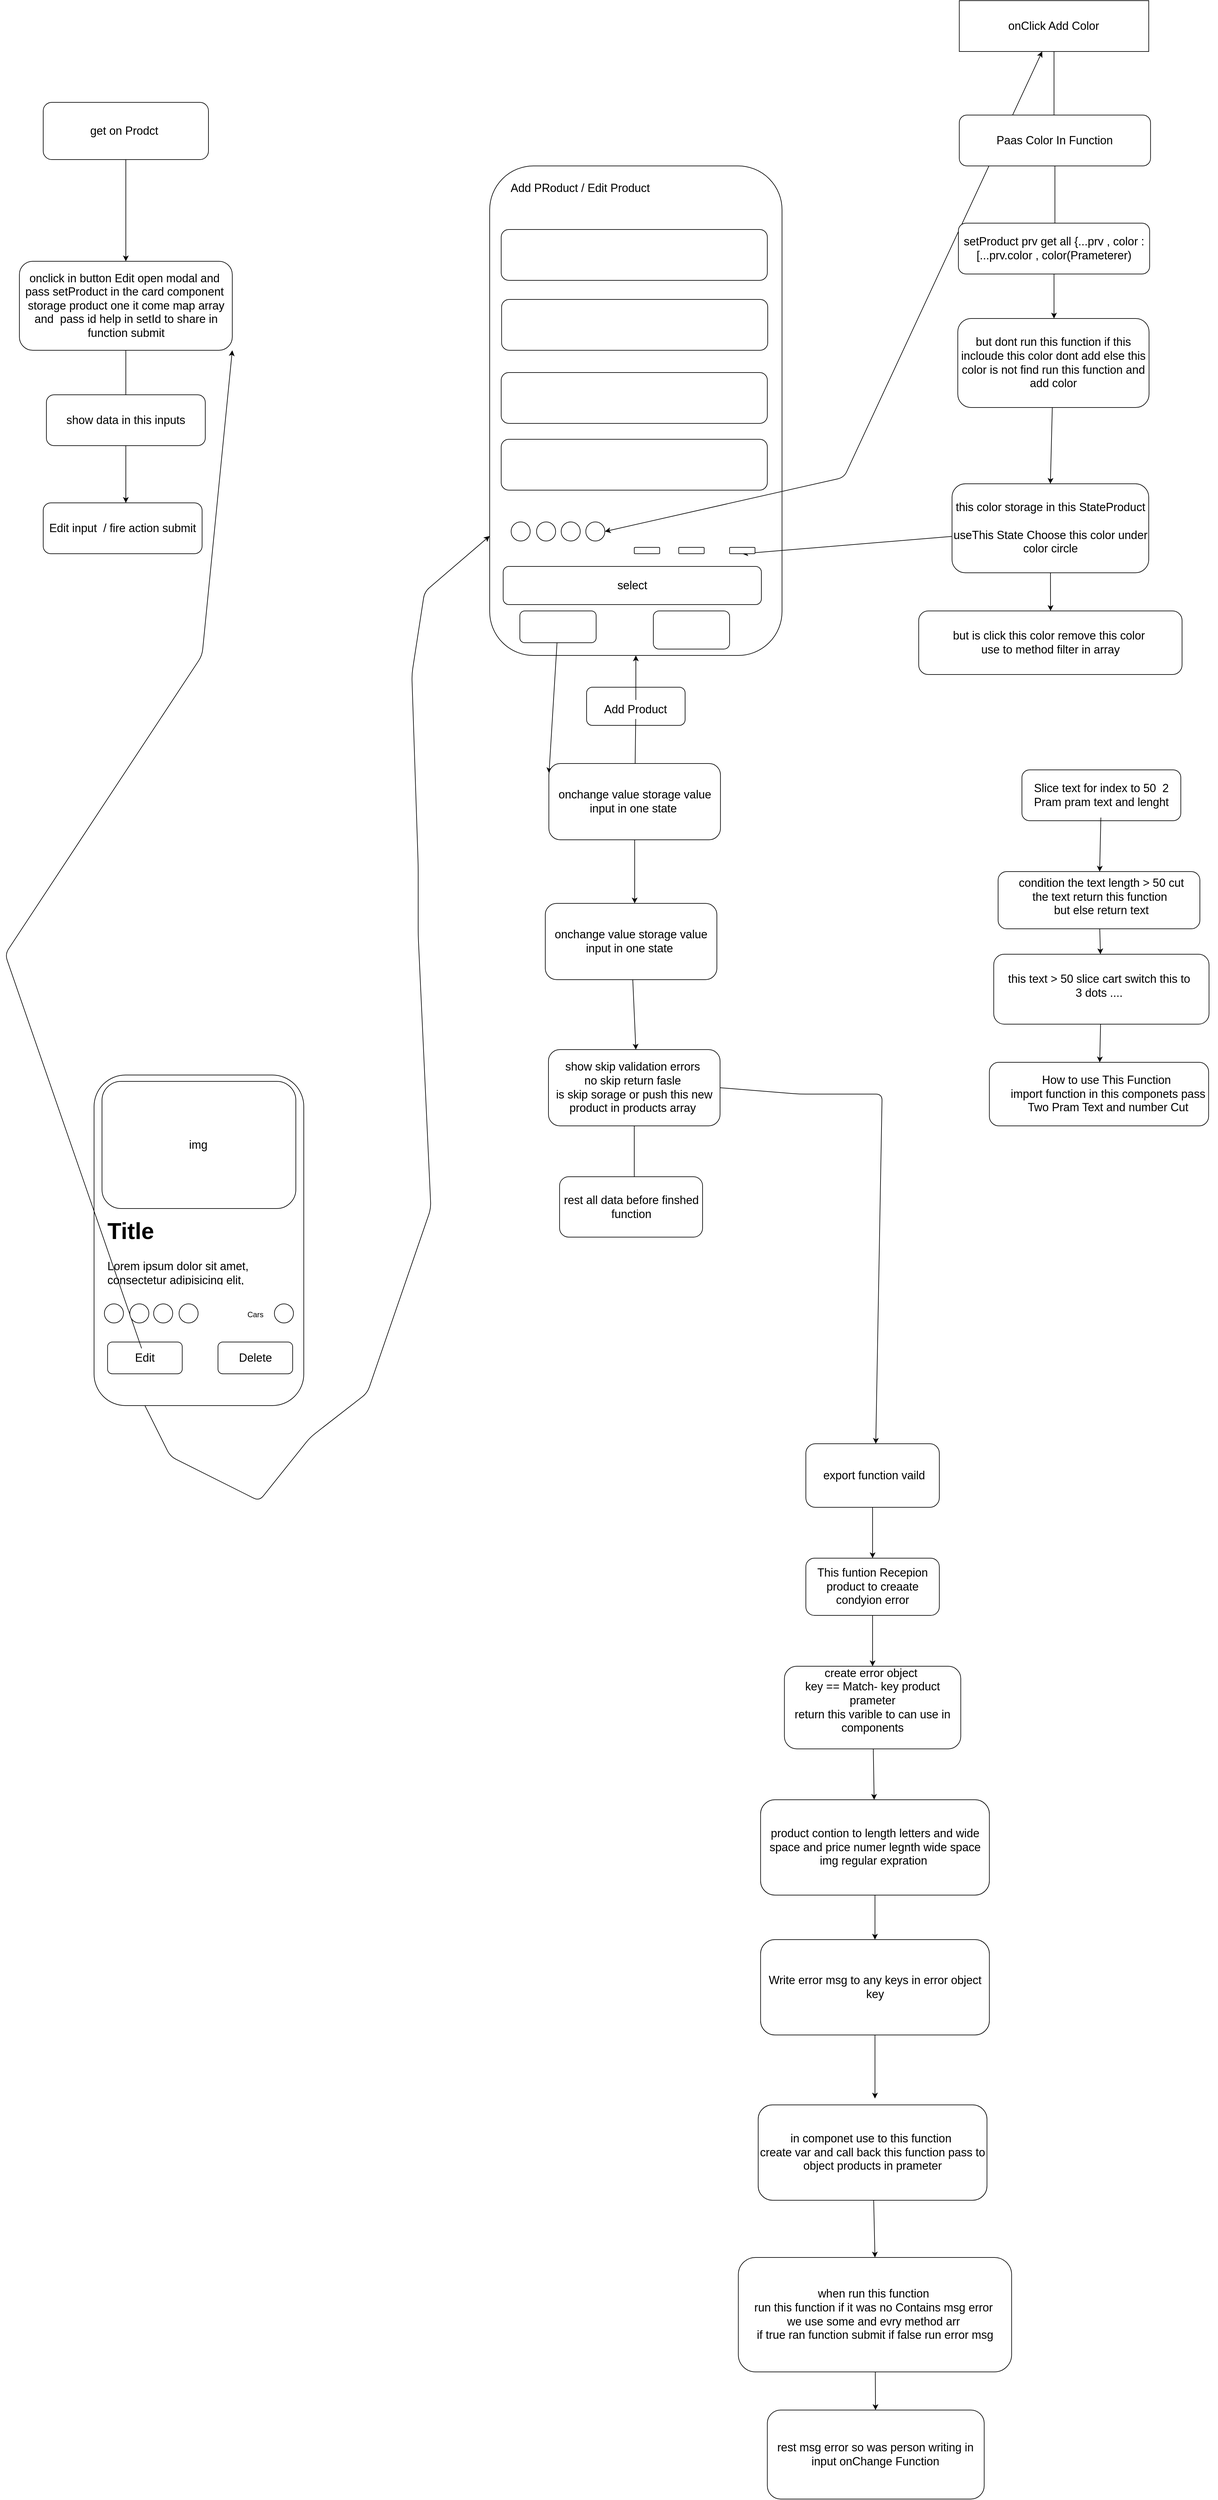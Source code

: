 <mxfile>
    <diagram id="tt_RWcuw7qBVZyhsoJGe" name="Page-1">
        <mxGraphModel dx="6140" dy="6696" grid="1" gridSize="10" guides="1" tooltips="1" connect="1" arrows="1" fold="1" page="1" pageScale="1" pageWidth="850" pageHeight="1100" math="0" shadow="0">
            <root>
                <mxCell id="0"/>
                <mxCell id="1" parent="0"/>
                <mxCell id="56" style="edgeStyle=none;html=1;fontSize=18;exitX=0;exitY=1;exitDx=0;exitDy=0;" edge="1" parent="1" source="33" target="54">
                    <mxGeometry relative="1" as="geometry">
                        <mxPoint x="-1190" y="130" as="sourcePoint"/>
                        <Array as="points">
                            <mxPoint x="-1020" y="80"/>
                            <mxPoint x="-880" y="150"/>
                            <mxPoint x="-800" y="50"/>
                            <mxPoint x="-710" y="-20"/>
                            <mxPoint x="-610" y="-310"/>
                            <mxPoint x="-630" y="-740"/>
                            <mxPoint x="-630" y="-850"/>
                            <mxPoint x="-640" y="-1150"/>
                            <mxPoint x="-620" y="-1280"/>
                        </Array>
                    </mxGeometry>
                </mxCell>
                <mxCell id="10" value="" style="rounded=1;whiteSpace=wrap;html=1;fontSize=18;" parent="1" vertex="1">
                    <mxGeometry x="-1140" y="-520" width="330" height="520" as="geometry"/>
                </mxCell>
                <mxCell id="11" value="" style="rounded=1;whiteSpace=wrap;html=1;fontSize=18;" parent="1" vertex="1">
                    <mxGeometry x="-1127.5" y="-510" width="305" height="200" as="geometry"/>
                </mxCell>
                <mxCell id="12" value="img" style="text;html=1;strokeColor=none;fillColor=none;align=center;verticalAlign=middle;whiteSpace=wrap;rounded=0;fontSize=18;" parent="1" vertex="1">
                    <mxGeometry x="-1006.25" y="-425" width="60" height="30" as="geometry"/>
                </mxCell>
                <mxCell id="13" value="&lt;h1&gt;Title&lt;/h1&gt;&lt;p&gt;Lorem ipsum dolor sit amet, consectetur adipisicing elit, sed do eiusmod tempor incididunt ut labore et dolore magna aliqua.&lt;/p&gt;" style="text;html=1;strokeColor=none;fillColor=none;spacing=5;spacingTop=-20;whiteSpace=wrap;overflow=hidden;rounded=0;fontSize=18;" parent="1" vertex="1">
                    <mxGeometry x="-1123.75" y="-310" width="237.5" height="120" as="geometry"/>
                </mxCell>
                <mxCell id="18" value="" style="ellipse;whiteSpace=wrap;html=1;aspect=fixed;fontSize=18;" parent="1" vertex="1">
                    <mxGeometry x="-1046.25" y="-160" width="30" height="30" as="geometry"/>
                </mxCell>
                <mxCell id="24" value="&lt;font style=&quot;font-size: 12px;&quot;&gt;Cars&lt;/font&gt;" style="text;html=1;strokeColor=none;fillColor=none;align=center;verticalAlign=middle;whiteSpace=wrap;rounded=0;fontSize=18;" parent="1" vertex="1">
                    <mxGeometry x="-916.25" y="-160" width="60" height="30" as="geometry"/>
                </mxCell>
                <mxCell id="25" value="" style="ellipse;whiteSpace=wrap;html=1;aspect=fixed;fontSize=18;" parent="1" vertex="1">
                    <mxGeometry x="-856.25" y="-160" width="30" height="30" as="geometry"/>
                </mxCell>
                <mxCell id="26" value="" style="rounded=1;whiteSpace=wrap;html=1;fontSize=12;" parent="1" vertex="1">
                    <mxGeometry x="-1118.75" y="-100" width="117.5" height="50" as="geometry"/>
                </mxCell>
                <mxCell id="28" value="" style="rounded=1;whiteSpace=wrap;html=1;fontSize=12;" parent="1" vertex="1">
                    <mxGeometry x="-945" y="-100" width="117.5" height="50" as="geometry"/>
                </mxCell>
                <mxCell id="29" value="&lt;font style=&quot;font-size: 18px;&quot;&gt;Delete&lt;/font&gt;" style="text;html=1;strokeColor=none;fillColor=none;align=center;verticalAlign=middle;whiteSpace=wrap;rounded=0;fontSize=12;" parent="1" vertex="1">
                    <mxGeometry x="-916.25" y="-90" width="60" height="30" as="geometry"/>
                </mxCell>
                <mxCell id="116" style="edgeStyle=none;html=1;entryX=1;entryY=1;entryDx=0;entryDy=0;fontSize=18;" edge="1" parent="1" source="33" target="115">
                    <mxGeometry relative="1" as="geometry">
                        <Array as="points">
                            <mxPoint x="-1280" y="-710"/>
                            <mxPoint x="-970" y="-1180"/>
                        </Array>
                    </mxGeometry>
                </mxCell>
                <mxCell id="33" value="&lt;font style=&quot;font-size: 18px;&quot;&gt;Edit&lt;/font&gt;" style="text;html=1;strokeColor=none;fillColor=none;align=center;verticalAlign=middle;whiteSpace=wrap;rounded=0;fontSize=12;" parent="1" vertex="1">
                    <mxGeometry x="-1090" y="-90" width="60" height="30" as="geometry"/>
                </mxCell>
                <mxCell id="34" value="" style="rounded=1;whiteSpace=wrap;html=1;" parent="1" vertex="1">
                    <mxGeometry x="320" y="-1000" width="250" height="80" as="geometry"/>
                </mxCell>
                <mxCell id="37" style="edgeStyle=none;html=1;fontSize=18;" parent="1" source="35" target="38" edge="1">
                    <mxGeometry relative="1" as="geometry">
                        <mxPoint x="445" y="-790" as="targetPoint"/>
                    </mxGeometry>
                </mxCell>
                <mxCell id="35" value="&lt;span style=&quot;font-size: 18px;&quot;&gt;Slice text for index to 50&amp;nbsp; 2 Pram pram text and lenght&lt;/span&gt;" style="text;html=1;strokeColor=none;fillColor=none;align=center;verticalAlign=middle;whiteSpace=wrap;rounded=0;" parent="1" vertex="1">
                    <mxGeometry x="320" y="-995" width="250" height="70" as="geometry"/>
                </mxCell>
                <mxCell id="40" style="edgeStyle=none;html=1;fontSize=18;" parent="1" source="38" target="41" edge="1">
                    <mxGeometry relative="1" as="geometry">
                        <mxPoint x="441.25" y="-660" as="targetPoint"/>
                    </mxGeometry>
                </mxCell>
                <mxCell id="38" value="" style="rounded=1;whiteSpace=wrap;html=1;fontSize=18;" parent="1" vertex="1">
                    <mxGeometry x="282.5" y="-840" width="317.5" height="90" as="geometry"/>
                </mxCell>
                <mxCell id="39" value="condition the text length &amp;gt; 50 cut the text return this function&amp;nbsp;&lt;br&gt;but else return text" style="text;html=1;strokeColor=none;fillColor=none;align=center;verticalAlign=middle;whiteSpace=wrap;rounded=0;fontSize=18;" parent="1" vertex="1">
                    <mxGeometry x="305" y="-840" width="280" height="80" as="geometry"/>
                </mxCell>
                <mxCell id="43" style="edgeStyle=none;html=1;fontSize=18;" parent="1" source="41" target="44" edge="1">
                    <mxGeometry relative="1" as="geometry">
                        <mxPoint x="445.005" y="-510" as="targetPoint"/>
                    </mxGeometry>
                </mxCell>
                <mxCell id="41" value="" style="rounded=1;whiteSpace=wrap;html=1;fontSize=18;" parent="1" vertex="1">
                    <mxGeometry x="275.63" y="-710" width="338.75" height="110" as="geometry"/>
                </mxCell>
                <mxCell id="42" value="this text &amp;gt; 50 slice cart switch this to 3 dots ...." style="text;html=1;strokeColor=none;fillColor=none;align=center;verticalAlign=middle;whiteSpace=wrap;rounded=0;fontSize=18;" parent="1" vertex="1">
                    <mxGeometry x="291.88" y="-700" width="298.75" height="80" as="geometry"/>
                </mxCell>
                <mxCell id="44" value="" style="rounded=1;whiteSpace=wrap;html=1;fontSize=18;" parent="1" vertex="1">
                    <mxGeometry x="268.75" y="-540" width="344.99" height="100" as="geometry"/>
                </mxCell>
                <mxCell id="45" value="How to use This Function&amp;nbsp;&lt;br&gt;import function in this componets pass Two Pram Text and number Cut" style="text;html=1;strokeColor=none;fillColor=none;align=center;verticalAlign=middle;whiteSpace=wrap;rounded=0;fontSize=18;" parent="1" vertex="1">
                    <mxGeometry x="282.5" y="-540" width="344.99" height="100" as="geometry"/>
                </mxCell>
                <mxCell id="46" value="" style="rounded=1;whiteSpace=wrap;html=1;" vertex="1" parent="1">
                    <mxGeometry x="-365" y="-1130" width="155" height="60" as="geometry"/>
                </mxCell>
                <mxCell id="55" value="" style="edgeStyle=none;html=1;fontSize=18;" edge="1" parent="1" source="47" target="54">
                    <mxGeometry relative="1" as="geometry"/>
                </mxCell>
                <mxCell id="121" style="edgeStyle=none;html=1;fontSize=18;startArrow=none;" edge="1" parent="1" source="122">
                    <mxGeometry relative="1" as="geometry">
                        <mxPoint x="-287.505" y="-960" as="targetPoint"/>
                    </mxGeometry>
                </mxCell>
                <mxCell id="47" value="&lt;font style=&quot;font-size: 18px;&quot;&gt;Add Product&lt;/font&gt;" style="text;html=1;strokeColor=none;fillColor=none;align=center;verticalAlign=middle;whiteSpace=wrap;rounded=0;" vertex="1" parent="1">
                    <mxGeometry x="-365.63" y="-1110" width="156.25" height="30" as="geometry"/>
                </mxCell>
                <mxCell id="54" value="" style="rounded=1;whiteSpace=wrap;html=1;fontSize=18;" vertex="1" parent="1">
                    <mxGeometry x="-517.5" y="-1950" width="460" height="770" as="geometry"/>
                </mxCell>
                <mxCell id="57" value="Add PRoduct / Edit Product" style="text;html=1;strokeColor=none;fillColor=none;align=center;verticalAlign=middle;whiteSpace=wrap;rounded=0;fontSize=18;" vertex="1" parent="1">
                    <mxGeometry x="-610" y="-1940" width="470" height="50" as="geometry"/>
                </mxCell>
                <mxCell id="58" value="" style="rounded=1;whiteSpace=wrap;html=1;fontSize=18;" vertex="1" parent="1">
                    <mxGeometry x="-499.37" y="-1850" width="418.75" height="80" as="geometry"/>
                </mxCell>
                <mxCell id="59" value="" style="rounded=1;whiteSpace=wrap;html=1;fontSize=18;" vertex="1" parent="1">
                    <mxGeometry x="-498.75" y="-1740" width="418.75" height="80" as="geometry"/>
                </mxCell>
                <mxCell id="60" value="" style="rounded=1;whiteSpace=wrap;html=1;fontSize=18;" vertex="1" parent="1">
                    <mxGeometry x="-499.37" y="-1625" width="418.75" height="80" as="geometry"/>
                </mxCell>
                <mxCell id="61" value="" style="rounded=1;whiteSpace=wrap;html=1;fontSize=18;" vertex="1" parent="1">
                    <mxGeometry x="-499.38" y="-1520" width="418.75" height="80" as="geometry"/>
                </mxCell>
                <mxCell id="64" value="" style="ellipse;whiteSpace=wrap;html=1;aspect=fixed;fontSize=18;" vertex="1" parent="1">
                    <mxGeometry x="-1123.75" y="-160" width="30" height="30" as="geometry"/>
                </mxCell>
                <mxCell id="65" value="" style="ellipse;whiteSpace=wrap;html=1;aspect=fixed;fontSize=18;" vertex="1" parent="1">
                    <mxGeometry x="-1083.75" y="-160" width="30" height="30" as="geometry"/>
                </mxCell>
                <mxCell id="66" value="" style="ellipse;whiteSpace=wrap;html=1;aspect=fixed;fontSize=18;" vertex="1" parent="1">
                    <mxGeometry x="-1006.25" y="-160" width="30" height="30" as="geometry"/>
                </mxCell>
                <mxCell id="76" value="" style="ellipse;whiteSpace=wrap;html=1;aspect=fixed;fontSize=18;" vertex="1" parent="1">
                    <mxGeometry x="-483.75" y="-1390" width="30" height="30" as="geometry"/>
                </mxCell>
                <mxCell id="77" value="" style="ellipse;whiteSpace=wrap;html=1;aspect=fixed;fontSize=18;" vertex="1" parent="1">
                    <mxGeometry x="-443.75" y="-1390" width="30" height="30" as="geometry"/>
                </mxCell>
                <mxCell id="78" value="" style="ellipse;whiteSpace=wrap;html=1;aspect=fixed;fontSize=18;" vertex="1" parent="1">
                    <mxGeometry x="-366.25" y="-1390" width="30" height="30" as="geometry"/>
                </mxCell>
                <mxCell id="79" value="" style="ellipse;whiteSpace=wrap;html=1;aspect=fixed;fontSize=18;" vertex="1" parent="1">
                    <mxGeometry x="-405" y="-1390" width="30" height="30" as="geometry"/>
                </mxCell>
                <mxCell id="80" value="select" style="rounded=1;whiteSpace=wrap;html=1;fontSize=18;" vertex="1" parent="1">
                    <mxGeometry x="-496.25" y="-1320" width="406.25" height="60" as="geometry"/>
                </mxCell>
                <mxCell id="133" style="edgeStyle=none;html=1;entryX=0.001;entryY=0.127;entryDx=0;entryDy=0;entryPerimeter=0;fontSize=18;" edge="1" parent="1" source="81" target="122">
                    <mxGeometry relative="1" as="geometry"/>
                </mxCell>
                <mxCell id="81" value="&lt;span style=&quot;color: rgba(0, 0, 0, 0); font-family: monospace; font-size: 0px; text-align: start;&quot;&gt;%3CmxGraphModel%3E%3Croot%3E%3CmxCell%20id%3D%220%22%2F%3E%3CmxCell%20id%3D%221%22%20parent%3D%220%22%2F%3E%3CmxCell%20id%3D%222%22%20value%3D%22%22%20style%3D%22ellipse%3BwhiteSpace%3Dwrap%3Bhtml%3D1%3Baspect%3Dfixed%3BfontSize%3D18%3B%22%20vertex%3D%221%22%20parent%3D%221%22%3E%3CmxGeometry%20x%3D%22-366.25%22%20y%3D%22-1390%22%20width%3D%2230%22%20height%3D%2230%22%20as%3D%22geometry%22%2F%3E%3C%2FmxCell%3E%3C%2Froot%3E%3C%2FmxGraphModel%3E&lt;/span&gt;" style="rounded=1;whiteSpace=wrap;html=1;fontSize=18;" vertex="1" parent="1">
                    <mxGeometry x="-470" y="-1250" width="120" height="50" as="geometry"/>
                </mxCell>
                <mxCell id="83" value="&lt;span style=&quot;color: rgba(0, 0, 0, 0); font-family: monospace; font-size: 0px; text-align: start;&quot;&gt;%3CmxGraphModel%3E%3Croot%3E%3CmxCell%20id%3D%220%22%2F%3E%3CmxCell%20id%3D%221%22%20parent%3D%220%22%2F%3E%3CmxCell%20id%3D%222%22%20value%3D%22%22%20style%3D%22ellipse%3BwhiteSpace%3Dwrap%3Bhtml%3D1%3Baspect%3Dfixed%3BfontSize%3D18%3B%22%20vertex%3D%221%22%20parent%3D%221%22%3E%3CmxGeometry%20x%3D%22-366.25%22%20y%3D%22-1390%22%20width%3D%2230%22%20height%3D%2230%22%20as%3D%22geometry%22%2F%3E%3C%2FmxCell%3E%3C%2Froot%3E%3C%2FmxGraphModel%3E&lt;/span&gt;" style="rounded=1;whiteSpace=wrap;html=1;fontSize=18;" vertex="1" parent="1">
                    <mxGeometry x="-260" y="-1250" width="120" height="60" as="geometry"/>
                </mxCell>
                <mxCell id="84" value="" style="endArrow=classic;startArrow=classic;html=1;fontSize=18;exitX=1;exitY=0.5;exitDx=0;exitDy=0;" edge="1" parent="1" source="78" target="85">
                    <mxGeometry width="50" height="50" relative="1" as="geometry">
                        <mxPoint x="280" y="-1460" as="sourcePoint"/>
                        <mxPoint x="340" y="-1510" as="targetPoint"/>
                        <Array as="points">
                            <mxPoint x="40" y="-1460"/>
                        </Array>
                    </mxGeometry>
                </mxCell>
                <mxCell id="86" style="edgeStyle=none;html=1;fontSize=18;" edge="1" parent="1" source="85">
                    <mxGeometry relative="1" as="geometry">
                        <mxPoint x="370.47" y="-2010" as="targetPoint"/>
                    </mxGeometry>
                </mxCell>
                <mxCell id="85" value="onClick Add Color" style="rounded=0;whiteSpace=wrap;html=1;fontSize=18;" vertex="1" parent="1">
                    <mxGeometry x="221.41" y="-2210" width="298.12" height="80" as="geometry"/>
                </mxCell>
                <mxCell id="88" style="edgeStyle=none;html=1;fontSize=18;" edge="1" parent="1" source="87">
                    <mxGeometry relative="1" as="geometry">
                        <mxPoint x="371.88" y="-1830.0" as="targetPoint"/>
                    </mxGeometry>
                </mxCell>
                <mxCell id="87" value="Paas Color In Function" style="rounded=1;whiteSpace=wrap;html=1;fontSize=18;" vertex="1" parent="1">
                    <mxGeometry x="221.41" y="-2030" width="300.94" height="80" as="geometry"/>
                </mxCell>
                <mxCell id="90" style="edgeStyle=none;html=1;fontSize=18;" edge="1" parent="1" source="89">
                    <mxGeometry relative="1" as="geometry">
                        <mxPoint x="370.47" y="-1710.0" as="targetPoint"/>
                    </mxGeometry>
                </mxCell>
                <mxCell id="89" value="setProduct prv get all {...prv , color : [...prv.color , color(Prameterer)" style="rounded=1;whiteSpace=wrap;html=1;fontSize=18;" vertex="1" parent="1">
                    <mxGeometry x="220" y="-1860" width="300.94" height="80" as="geometry"/>
                </mxCell>
                <mxCell id="101" style="edgeStyle=none;html=1;entryX=0.5;entryY=0;entryDx=0;entryDy=0;fontSize=18;" edge="1" parent="1" source="91" target="100">
                    <mxGeometry relative="1" as="geometry"/>
                </mxCell>
                <mxCell id="91" value="but dont run this function if this incloude this color dont add else this color is not find run this function and add color" style="rounded=1;whiteSpace=wrap;html=1;fontSize=18;" vertex="1" parent="1">
                    <mxGeometry x="219.06" y="-1710" width="300.94" height="140" as="geometry"/>
                </mxCell>
                <mxCell id="102" style="edgeStyle=none;html=1;fontSize=18;" edge="1" parent="1" source="100">
                    <mxGeometry relative="1" as="geometry">
                        <mxPoint x="365" y="-1250" as="targetPoint"/>
                    </mxGeometry>
                </mxCell>
                <mxCell id="111" style="edgeStyle=none;html=1;entryX=0.5;entryY=1;entryDx=0;entryDy=0;fontSize=18;" edge="1" parent="1" source="100" target="103">
                    <mxGeometry relative="1" as="geometry"/>
                </mxCell>
                <mxCell id="100" value="this color storage in this StateProduct&lt;br&gt;&lt;br&gt;useThis State Choose this color under color circle" style="rounded=1;whiteSpace=wrap;html=1;fontSize=18;" vertex="1" parent="1">
                    <mxGeometry x="210" y="-1450" width="309.53" height="140" as="geometry"/>
                </mxCell>
                <mxCell id="103" value="" style="rounded=1;whiteSpace=wrap;html=1;fontSize=18;" vertex="1" parent="1">
                    <mxGeometry x="-140" y="-1350" width="40" height="10" as="geometry"/>
                </mxCell>
                <mxCell id="104" value="" style="rounded=1;whiteSpace=wrap;html=1;fontSize=18;" vertex="1" parent="1">
                    <mxGeometry x="-290" y="-1350" width="40" height="10" as="geometry"/>
                </mxCell>
                <mxCell id="105" value="" style="rounded=1;whiteSpace=wrap;html=1;fontSize=18;" vertex="1" parent="1">
                    <mxGeometry x="-220" y="-1350" width="40" height="10" as="geometry"/>
                </mxCell>
                <mxCell id="112" value="but is click this color remove this color&amp;nbsp;&lt;br&gt;use to method filter in array" style="rounded=1;whiteSpace=wrap;html=1;fontSize=18;" vertex="1" parent="1">
                    <mxGeometry x="157.58" y="-1250" width="414.37" height="100" as="geometry"/>
                </mxCell>
                <mxCell id="114" style="edgeStyle=none;html=1;fontSize=18;" edge="1" parent="1" source="113">
                    <mxGeometry relative="1" as="geometry">
                        <mxPoint x="-1090" y="-1800" as="targetPoint"/>
                    </mxGeometry>
                </mxCell>
                <mxCell id="113" value="get on Prodct&amp;nbsp;" style="rounded=1;whiteSpace=wrap;html=1;fontSize=18;" vertex="1" parent="1">
                    <mxGeometry x="-1220" y="-2050" width="260" height="90" as="geometry"/>
                </mxCell>
                <mxCell id="117" style="edgeStyle=none;html=1;fontSize=18;" edge="1" parent="1" source="115">
                    <mxGeometry relative="1" as="geometry">
                        <mxPoint x="-1090" y="-1570" as="targetPoint"/>
                    </mxGeometry>
                </mxCell>
                <mxCell id="115" value="onclick in button Edit open modal and&amp;nbsp; pass setProduct in the card component&amp;nbsp;&lt;br&gt;storage product one it come map array and&amp;nbsp; pass id help in setId to share in function submit" style="rounded=1;whiteSpace=wrap;html=1;fontSize=18;" vertex="1" parent="1">
                    <mxGeometry x="-1257.5" y="-1800" width="335" height="140" as="geometry"/>
                </mxCell>
                <mxCell id="119" style="edgeStyle=none;html=1;fontSize=18;" edge="1" parent="1" source="118">
                    <mxGeometry relative="1" as="geometry">
                        <mxPoint x="-1090" y="-1420" as="targetPoint"/>
                    </mxGeometry>
                </mxCell>
                <mxCell id="118" value="show data in this inputs" style="rounded=1;whiteSpace=wrap;html=1;fontSize=18;" vertex="1" parent="1">
                    <mxGeometry x="-1215" y="-1590" width="250" height="80" as="geometry"/>
                </mxCell>
                <mxCell id="120" value="Edit input&amp;nbsp; / fire action submit" style="rounded=1;whiteSpace=wrap;html=1;fontSize=18;" vertex="1" parent="1">
                    <mxGeometry x="-1220" y="-1420" width="250" height="80" as="geometry"/>
                </mxCell>
                <mxCell id="125" value="" style="edgeStyle=none;html=1;fontSize=18;endArrow=none;" edge="1" parent="1" source="47" target="122">
                    <mxGeometry relative="1" as="geometry">
                        <mxPoint x="-287.505" y="-960" as="targetPoint"/>
                        <mxPoint x="-287.505" y="-1080" as="sourcePoint"/>
                    </mxGeometry>
                </mxCell>
                <mxCell id="127" style="edgeStyle=none;html=1;fontSize=18;" edge="1" parent="1" source="122">
                    <mxGeometry relative="1" as="geometry">
                        <mxPoint x="-289.37" y="-790" as="targetPoint"/>
                    </mxGeometry>
                </mxCell>
                <mxCell id="122" value="onchange value storage value input in one state&amp;nbsp;" style="rounded=1;whiteSpace=wrap;html=1;fontSize=18;" vertex="1" parent="1">
                    <mxGeometry x="-424.37" y="-1010" width="270" height="120" as="geometry"/>
                </mxCell>
                <mxCell id="129" style="edgeStyle=none;html=1;fontSize=18;" edge="1" parent="1" source="128">
                    <mxGeometry relative="1" as="geometry">
                        <mxPoint x="-287.5" y="-560" as="targetPoint"/>
                    </mxGeometry>
                </mxCell>
                <mxCell id="128" value="onchange value storage value input in one state&amp;nbsp;" style="rounded=1;whiteSpace=wrap;html=1;fontSize=18;" vertex="1" parent="1">
                    <mxGeometry x="-430" y="-790" width="270" height="120" as="geometry"/>
                </mxCell>
                <mxCell id="131" style="edgeStyle=none;html=1;fontSize=18;" edge="1" parent="1" source="130">
                    <mxGeometry relative="1" as="geometry">
                        <mxPoint x="-290.01" y="-340" as="targetPoint"/>
                    </mxGeometry>
                </mxCell>
                <mxCell id="135" style="edgeStyle=none;html=1;exitX=1;exitY=0.5;exitDx=0;exitDy=0;fontSize=18;" edge="1" parent="1" source="130">
                    <mxGeometry relative="1" as="geometry">
                        <mxPoint x="90" y="60" as="targetPoint"/>
                        <Array as="points">
                            <mxPoint x="-30" y="-490"/>
                            <mxPoint x="100" y="-490"/>
                        </Array>
                    </mxGeometry>
                </mxCell>
                <mxCell id="130" value="show skip validation errors&amp;nbsp;&lt;br&gt;no skip return fasle&amp;nbsp;&lt;br&gt;is skip sorage or push this new product in products array&amp;nbsp;" style="rounded=1;whiteSpace=wrap;html=1;fontSize=18;" vertex="1" parent="1">
                    <mxGeometry x="-425.01" y="-560" width="270" height="120" as="geometry"/>
                </mxCell>
                <mxCell id="132" value="rest all data before finshed function" style="rounded=1;whiteSpace=wrap;html=1;fontSize=18;" vertex="1" parent="1">
                    <mxGeometry x="-407.5" y="-360" width="225" height="95" as="geometry"/>
                </mxCell>
                <mxCell id="137" style="edgeStyle=none;html=1;fontSize=18;" edge="1" parent="1" source="136">
                    <mxGeometry relative="1" as="geometry">
                        <mxPoint x="85" y="240" as="targetPoint"/>
                    </mxGeometry>
                </mxCell>
                <mxCell id="136" value="&amp;nbsp;export function vaild" style="rounded=1;whiteSpace=wrap;html=1;fontSize=18;" vertex="1" parent="1">
                    <mxGeometry x="-20" y="60" width="210" height="100" as="geometry"/>
                </mxCell>
                <mxCell id="139" style="edgeStyle=none;html=1;fontSize=18;" edge="1" parent="1" source="138">
                    <mxGeometry relative="1" as="geometry">
                        <mxPoint x="85" y="410" as="targetPoint"/>
                    </mxGeometry>
                </mxCell>
                <mxCell id="138" value="This funtion Recepion product to creaate condyion error" style="rounded=1;whiteSpace=wrap;html=1;fontSize=18;" vertex="1" parent="1">
                    <mxGeometry x="-20" y="240" width="210" height="90" as="geometry"/>
                </mxCell>
                <mxCell id="141" style="edgeStyle=none;html=1;fontSize=18;" edge="1" parent="1" source="140" target="142">
                    <mxGeometry relative="1" as="geometry">
                        <mxPoint x="85" y="610" as="targetPoint"/>
                    </mxGeometry>
                </mxCell>
                <mxCell id="140" value="&lt;br&gt;create error object&amp;nbsp;&lt;br&gt;&lt;div style=&quot;text-align: center;&quot;&gt;&lt;span style=&quot;text-align: start; background-color: initial;&quot;&gt;key == Match- key product prameter&lt;br&gt;&lt;/span&gt;&lt;span style=&quot;text-align: start; background-color: initial;&quot;&gt;return this varible to can use in components&lt;br&gt;&lt;/span&gt;&lt;span style=&quot;color: rgba(0, 0, 0, 0); font-family: monospace; font-size: 0px; text-align: start; background-color: initial;&quot;&gt;%3CmxGraphModel%3E%3Croot%3E%3CmxCell%20id%3D%220%22%2F%3E%3CmxCell%20id%3D%221%22%20parent%3D%220%22%2F%3E%3CmxCell%20id%3D%222%22%20value%3D%22This%20funtion%20Recepion%20product%20to%20creaate%20condyion%20error%22%20style%3D%22rounded%3D1%3BwhiteSpace%3Dwrap%3Bhtml%3D1%3BfontSize%3D18%3B%22%20vertex%3D%221%22%20parent%3D%221%22%3E%3CmxGeometry%20x%3D%22-20%22%20y%3D%22240%22%20width%3D%22210%22%20height%3D%2290%22%20as%3D%22geometry%22%2F%3E%3C%2FmxCell%3E%3C%2Froot%3E%3C%2FmxGraphModel%3E |ffsdfsff&lt;br&gt;re&lt;/span&gt;&lt;/div&gt;" style="rounded=1;whiteSpace=wrap;html=1;fontSize=18;" vertex="1" parent="1">
                    <mxGeometry x="-53.75" y="410" width="277.5" height="130" as="geometry"/>
                </mxCell>
                <mxCell id="144" style="edgeStyle=none;html=1;fontSize=18;" edge="1" parent="1" source="142">
                    <mxGeometry relative="1" as="geometry">
                        <mxPoint x="88.75" y="840" as="targetPoint"/>
                    </mxGeometry>
                </mxCell>
                <mxCell id="142" value="product contion to length letters and wide space and price numer legnth wide space img regular expration&amp;nbsp;" style="rounded=1;whiteSpace=wrap;html=1;fontSize=18;" vertex="1" parent="1">
                    <mxGeometry x="-91.25" y="620" width="360" height="150" as="geometry"/>
                </mxCell>
                <mxCell id="146" style="edgeStyle=none;html=1;fontSize=18;" edge="1" parent="1" source="145">
                    <mxGeometry relative="1" as="geometry">
                        <mxPoint x="88.75" y="1090" as="targetPoint"/>
                    </mxGeometry>
                </mxCell>
                <mxCell id="145" value="Write error msg to any keys in error object key" style="rounded=1;whiteSpace=wrap;html=1;fontSize=18;" vertex="1" parent="1">
                    <mxGeometry x="-91.25" y="840" width="360" height="150" as="geometry"/>
                </mxCell>
                <mxCell id="149" style="edgeStyle=none;html=1;entryX=0.5;entryY=0;entryDx=0;entryDy=0;fontSize=18;" edge="1" parent="1" source="147" target="148">
                    <mxGeometry relative="1" as="geometry"/>
                </mxCell>
                <mxCell id="147" value="in componet use to this function&amp;nbsp;&lt;br&gt;create var and call back this function pass to object products in prameter" style="rounded=1;whiteSpace=wrap;html=1;fontSize=18;" vertex="1" parent="1">
                    <mxGeometry x="-95" y="1100" width="360" height="150" as="geometry"/>
                </mxCell>
                <mxCell id="150" style="edgeStyle=none;html=1;fontSize=18;" edge="1" parent="1" source="148" target="151">
                    <mxGeometry relative="1" as="geometry">
                        <mxPoint x="88.75" y="1600" as="targetPoint"/>
                    </mxGeometry>
                </mxCell>
                <mxCell id="148" value="when run this function&amp;nbsp;&lt;br&gt;run this function if it was no&amp;nbsp;Contains msg error&amp;nbsp;&lt;br&gt;we use some and evry method arr&amp;nbsp;&lt;br&gt;if true ran function submit if false run error msg" style="rounded=1;whiteSpace=wrap;html=1;fontSize=18;" vertex="1" parent="1">
                    <mxGeometry x="-126.25" y="1340" width="430" height="180" as="geometry"/>
                </mxCell>
                <mxCell id="151" value="rest msg error so was person writing in input onChange Function" style="rounded=1;whiteSpace=wrap;html=1;fontSize=18;" vertex="1" parent="1">
                    <mxGeometry x="-80.63" y="1580" width="341.25" height="140" as="geometry"/>
                </mxCell>
            </root>
        </mxGraphModel>
    </diagram>
</mxfile>